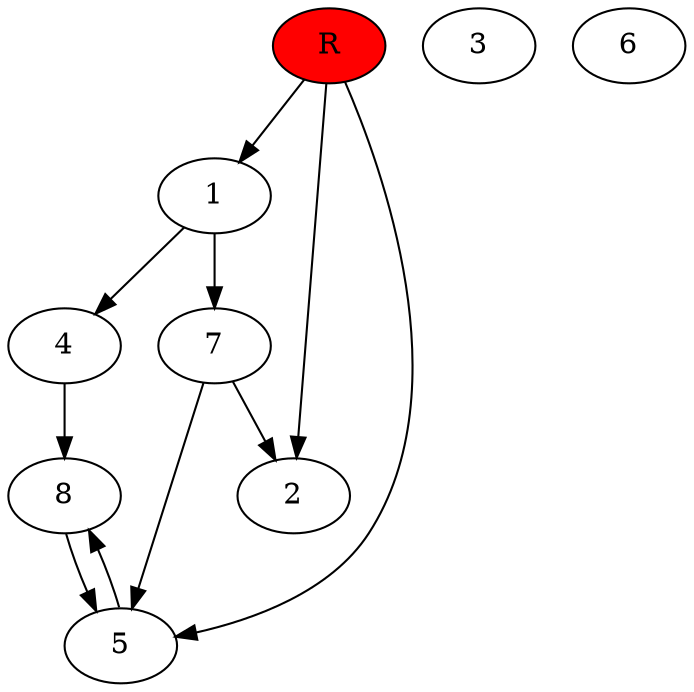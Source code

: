 digraph prb20241 {
	1
	2
	3
	4
	5
	6
	7
	8
	R [fillcolor="#ff0000" style=filled]
	1 -> 4
	1 -> 7
	4 -> 8
	5 -> 8
	7 -> 2
	7 -> 5
	8 -> 5
	R -> 1
	R -> 2
	R -> 5
}
